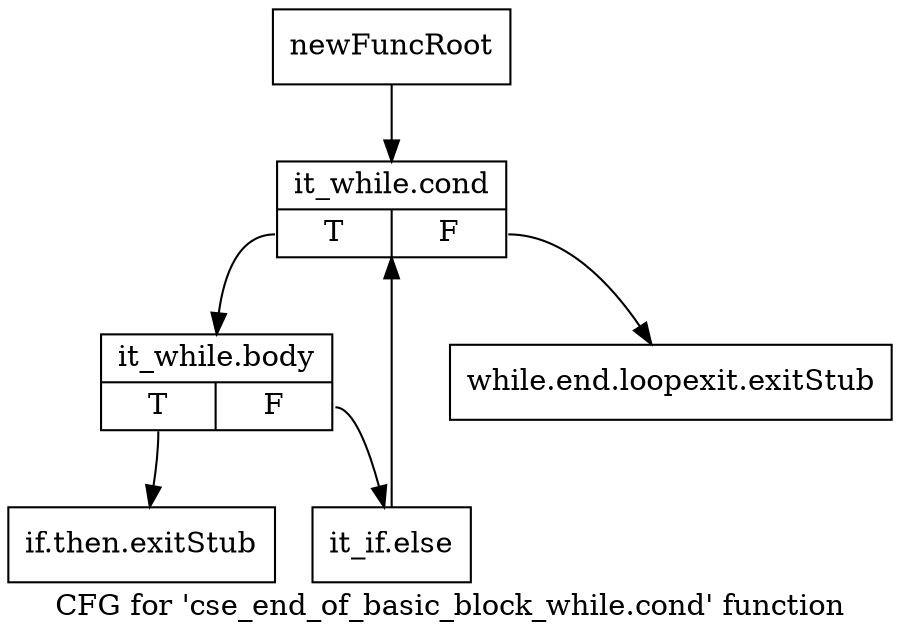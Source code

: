 digraph "CFG for 'cse_end_of_basic_block_while.cond' function" {
	label="CFG for 'cse_end_of_basic_block_while.cond' function";

	Node0xa7d9ca0 [shape=record,label="{newFuncRoot}"];
	Node0xa7d9ca0 -> Node0xa7d9d90;
	Node0xa7d9cf0 [shape=record,label="{while.end.loopexit.exitStub}"];
	Node0xa7d9d40 [shape=record,label="{if.then.exitStub}"];
	Node0xa7d9d90 [shape=record,label="{it_while.cond|{<s0>T|<s1>F}}"];
	Node0xa7d9d90:s0 -> Node0xa7d9de0;
	Node0xa7d9d90:s1 -> Node0xa7d9cf0;
	Node0xa7d9de0 [shape=record,label="{it_while.body|{<s0>T|<s1>F}}"];
	Node0xa7d9de0:s0 -> Node0xa7d9d40;
	Node0xa7d9de0:s1 -> Node0xa7d9e30;
	Node0xa7d9e30 [shape=record,label="{it_if.else}"];
	Node0xa7d9e30 -> Node0xa7d9d90;
}
